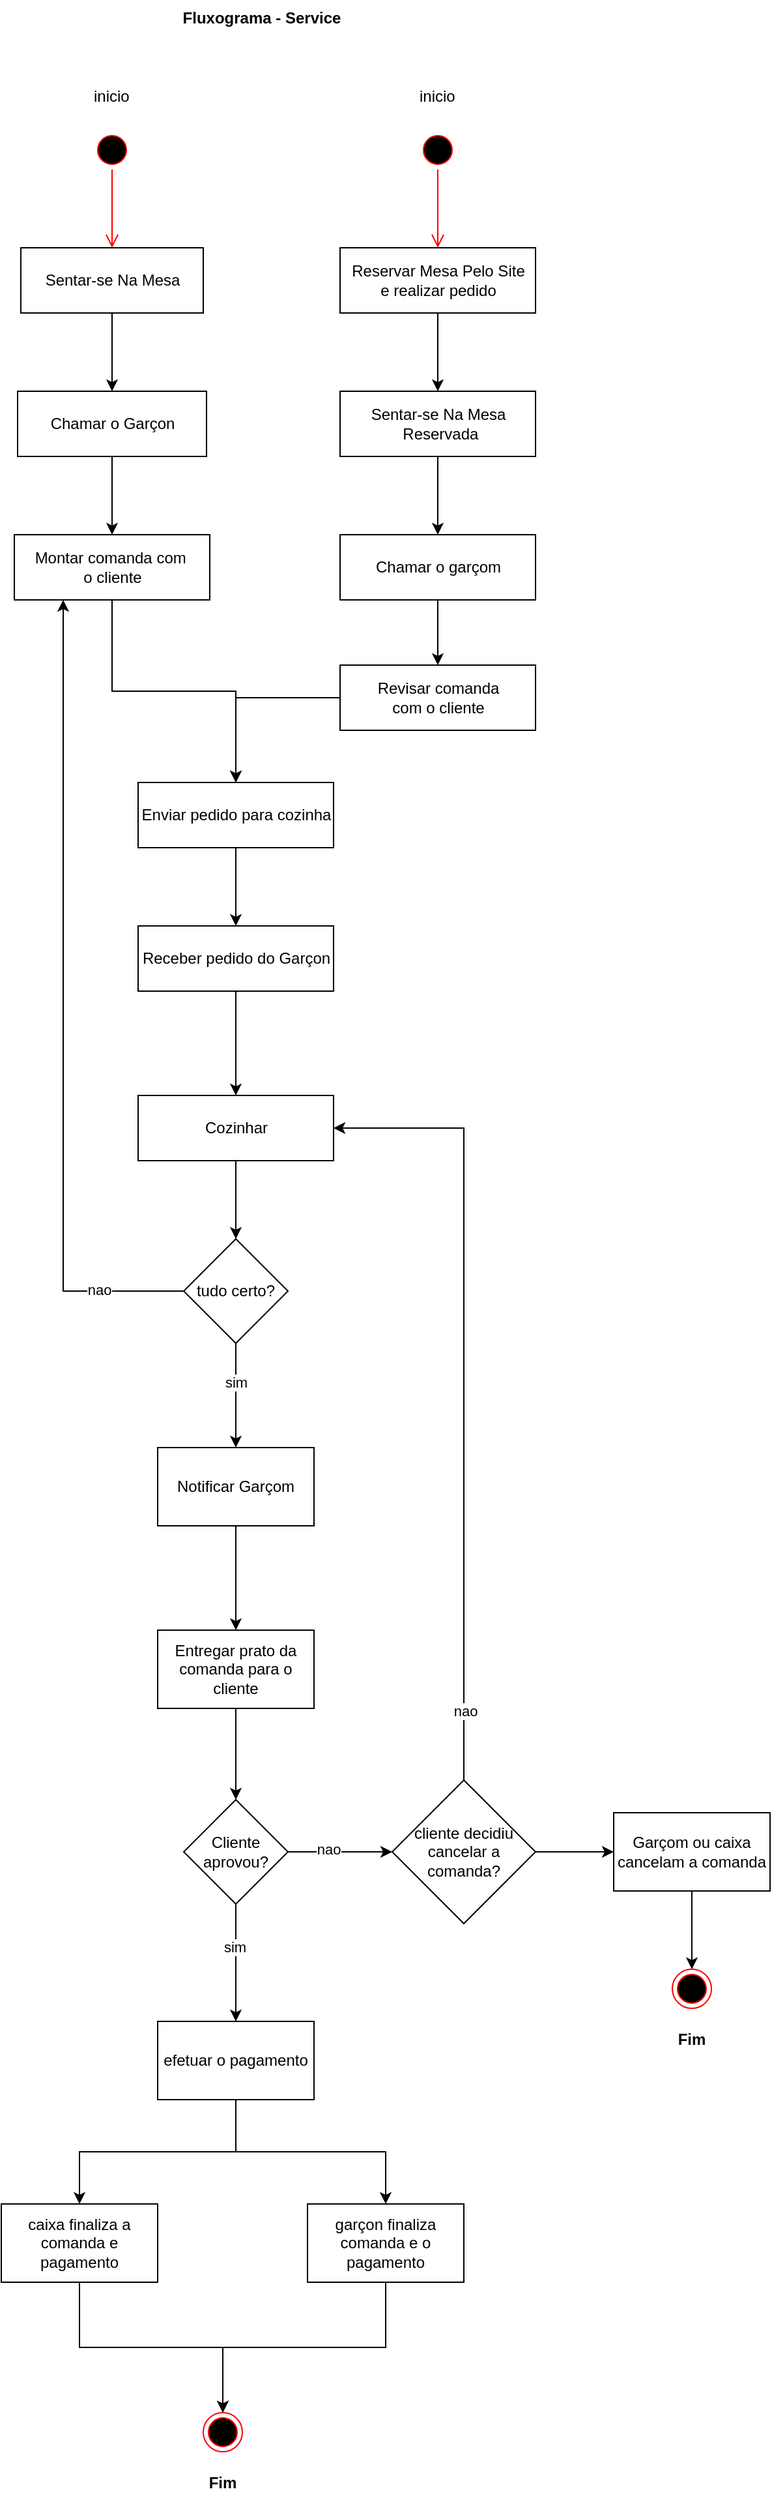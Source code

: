 <mxfile version="14.5.8" type="github"><diagram id="kgpKYQtTHZ0yAKxKKP6v" name="Fluxograma"><mxGraphModel dx="1422" dy="762" grid="1" gridSize="10" guides="1" tooltips="1" connect="1" arrows="1" fold="1" page="1" pageScale="1" pageWidth="850" pageHeight="1100" math="0" shadow="0"><root><mxCell id="0"/><mxCell id="1" parent="0"/><mxCell id="87hjY8qyOyO2kFxHjig5-1" value="" style="ellipse;html=1;shape=startState;fillColor=#000000;strokeColor=#ff0000;" parent="1" vertex="1"><mxGeometry x="560" y="130" width="30" height="30" as="geometry"/></mxCell><mxCell id="87hjY8qyOyO2kFxHjig5-2" value="" style="edgeStyle=orthogonalEdgeStyle;html=1;verticalAlign=bottom;endArrow=open;endSize=8;strokeColor=#ff0000;entryX=0.5;entryY=0;entryDx=0;entryDy=0;" parent="1" source="87hjY8qyOyO2kFxHjig5-1" target="87hjY8qyOyO2kFxHjig5-8" edge="1"><mxGeometry relative="1" as="geometry"><mxPoint x="575" y="220" as="targetPoint"/></mxGeometry></mxCell><mxCell id="87hjY8qyOyO2kFxHjig5-7" value="inicio" style="text;strokeColor=none;fillColor=none;spacingLeft=4;spacingRight=4;overflow=hidden;rotatable=0;points=[[0,0.5],[1,0.5]];portConstraint=eastwest;fontSize=12;" parent="1" vertex="1"><mxGeometry x="555" y="90" width="40" height="30" as="geometry"/></mxCell><mxCell id="87hjY8qyOyO2kFxHjig5-31" value="" style="edgeStyle=orthogonalEdgeStyle;rounded=0;orthogonalLoop=1;jettySize=auto;html=1;" parent="1" source="87hjY8qyOyO2kFxHjig5-8" target="87hjY8qyOyO2kFxHjig5-30" edge="1"><mxGeometry relative="1" as="geometry"/></mxCell><mxCell id="87hjY8qyOyO2kFxHjig5-8" value="&lt;font style=&quot;vertical-align: inherit&quot;&gt;&lt;font style=&quot;vertical-align: inherit&quot;&gt;&lt;font style=&quot;vertical-align: inherit&quot;&gt;&lt;font style=&quot;vertical-align: inherit&quot;&gt;&lt;font style=&quot;vertical-align: inherit&quot;&gt;&lt;font style=&quot;vertical-align: inherit&quot;&gt;Reservar Mesa Pelo Site &lt;br&gt;e realizar pedido&lt;/font&gt;&lt;/font&gt;&lt;/font&gt;&lt;/font&gt;&lt;/font&gt;&lt;/font&gt;" style="html=1;" parent="1" vertex="1"><mxGeometry x="500" y="220" width="150" height="50" as="geometry"/></mxCell><mxCell id="87hjY8qyOyO2kFxHjig5-9" value="" style="ellipse;html=1;shape=startState;fillColor=#000000;strokeColor=#ff0000;" parent="1" vertex="1"><mxGeometry x="310" y="130" width="30" height="30" as="geometry"/></mxCell><mxCell id="87hjY8qyOyO2kFxHjig5-10" value="" style="edgeStyle=orthogonalEdgeStyle;html=1;verticalAlign=bottom;endArrow=open;endSize=8;strokeColor=#ff0000;entryX=0.5;entryY=0;entryDx=0;entryDy=0;" parent="1" source="87hjY8qyOyO2kFxHjig5-9" target="87hjY8qyOyO2kFxHjig5-12" edge="1"><mxGeometry relative="1" as="geometry"><mxPoint x="325" y="220" as="targetPoint"/></mxGeometry></mxCell><mxCell id="87hjY8qyOyO2kFxHjig5-11" value="inicio" style="text;strokeColor=none;fillColor=none;spacingLeft=4;spacingRight=4;overflow=hidden;rotatable=0;points=[[0,0.5],[1,0.5]];portConstraint=eastwest;fontSize=12;" parent="1" vertex="1"><mxGeometry x="305" y="90" width="40" height="30" as="geometry"/></mxCell><mxCell id="87hjY8qyOyO2kFxHjig5-16" value="" style="edgeStyle=orthogonalEdgeStyle;rounded=0;orthogonalLoop=1;jettySize=auto;html=1;" parent="1" source="87hjY8qyOyO2kFxHjig5-12" target="87hjY8qyOyO2kFxHjig5-15" edge="1"><mxGeometry relative="1" as="geometry"/></mxCell><mxCell id="87hjY8qyOyO2kFxHjig5-12" value="&lt;font style=&quot;vertical-align: inherit&quot;&gt;&lt;font style=&quot;vertical-align: inherit&quot;&gt;&lt;font style=&quot;vertical-align: inherit&quot;&gt;&lt;font style=&quot;vertical-align: inherit&quot;&gt;&lt;font style=&quot;vertical-align: inherit&quot;&gt;&lt;font style=&quot;vertical-align: inherit&quot;&gt;Sentar-se Na Mesa&lt;/font&gt;&lt;/font&gt;&lt;/font&gt;&lt;/font&gt;&lt;/font&gt;&lt;/font&gt;" style="html=1;" parent="1" vertex="1"><mxGeometry x="255" y="220" width="140" height="50" as="geometry"/></mxCell><mxCell id="87hjY8qyOyO2kFxHjig5-21" value="" style="edgeStyle=orthogonalEdgeStyle;rounded=0;orthogonalLoop=1;jettySize=auto;html=1;" parent="1" source="87hjY8qyOyO2kFxHjig5-15" target="87hjY8qyOyO2kFxHjig5-20" edge="1"><mxGeometry relative="1" as="geometry"/></mxCell><mxCell id="87hjY8qyOyO2kFxHjig5-15" value="&lt;font style=&quot;vertical-align: inherit&quot;&gt;&lt;font style=&quot;vertical-align: inherit&quot;&gt;&lt;font style=&quot;vertical-align: inherit&quot;&gt;&lt;font style=&quot;vertical-align: inherit&quot;&gt;&lt;font style=&quot;vertical-align: inherit&quot;&gt;&lt;font style=&quot;vertical-align: inherit&quot;&gt;&lt;font style=&quot;vertical-align: inherit&quot;&gt;&lt;font style=&quot;vertical-align: inherit&quot;&gt;Chamar o Garçon&lt;/font&gt;&lt;/font&gt;&lt;/font&gt;&lt;/font&gt;&lt;/font&gt;&lt;/font&gt;&lt;/font&gt;&lt;/font&gt;" style="html=1;" parent="1" vertex="1"><mxGeometry x="252.5" y="330" width="145" height="50" as="geometry"/></mxCell><mxCell id="87hjY8qyOyO2kFxHjig5-38" style="edgeStyle=orthogonalEdgeStyle;rounded=0;orthogonalLoop=1;jettySize=auto;html=1;exitX=0.5;exitY=1;exitDx=0;exitDy=0;" parent="1" source="87hjY8qyOyO2kFxHjig5-20" target="87hjY8qyOyO2kFxHjig5-36" edge="1"><mxGeometry relative="1" as="geometry"><Array as="points"><mxPoint x="325" y="560"/><mxPoint x="420" y="560"/></Array></mxGeometry></mxCell><mxCell id="87hjY8qyOyO2kFxHjig5-20" value="&lt;font style=&quot;vertical-align: inherit&quot;&gt;&lt;font style=&quot;vertical-align: inherit&quot;&gt;Montar comanda com&amp;nbsp; &lt;br&gt;o cliente&lt;/font&gt;&lt;/font&gt;" style="html=1;" parent="1" vertex="1"><mxGeometry x="250" y="440" width="150" height="50" as="geometry"/></mxCell><mxCell id="87hjY8qyOyO2kFxHjig5-25" value="Fluxograma - Service" style="text;align=center;fontStyle=1;verticalAlign=middle;spacingLeft=3;spacingRight=3;strokeColor=none;rotatable=0;points=[[0,0.5],[1,0.5]];portConstraint=eastwest;" parent="1" vertex="1"><mxGeometry x="370" y="30" width="140" height="26" as="geometry"/></mxCell><mxCell id="87hjY8qyOyO2kFxHjig5-33" value="" style="edgeStyle=orthogonalEdgeStyle;rounded=0;orthogonalLoop=1;jettySize=auto;html=1;" parent="1" source="87hjY8qyOyO2kFxHjig5-30" target="87hjY8qyOyO2kFxHjig5-32" edge="1"><mxGeometry relative="1" as="geometry"/></mxCell><mxCell id="87hjY8qyOyO2kFxHjig5-30" value="&lt;font style=&quot;vertical-align: inherit&quot;&gt;&lt;font style=&quot;vertical-align: inherit&quot;&gt;Sentar-se Na Mesa&lt;br&gt;&amp;nbsp;Reservada&lt;/font&gt;&lt;/font&gt;" style="html=1;" parent="1" vertex="1"><mxGeometry x="500" y="330" width="150" height="50" as="geometry"/></mxCell><mxCell id="87hjY8qyOyO2kFxHjig5-35" value="" style="edgeStyle=orthogonalEdgeStyle;rounded=0;orthogonalLoop=1;jettySize=auto;html=1;" parent="1" source="87hjY8qyOyO2kFxHjig5-32" target="87hjY8qyOyO2kFxHjig5-34" edge="1"><mxGeometry relative="1" as="geometry"/></mxCell><mxCell id="87hjY8qyOyO2kFxHjig5-32" value="&lt;font style=&quot;vertical-align: inherit&quot;&gt;&lt;font style=&quot;vertical-align: inherit&quot;&gt;&lt;font style=&quot;vertical-align: inherit&quot;&gt;&lt;font style=&quot;vertical-align: inherit&quot;&gt;&lt;font style=&quot;vertical-align: inherit&quot;&gt;&lt;font style=&quot;vertical-align: inherit&quot;&gt;Chamar o garçom&lt;/font&gt;&lt;/font&gt;&lt;/font&gt;&lt;/font&gt;&lt;/font&gt;&lt;/font&gt;" style="html=1;" parent="1" vertex="1"><mxGeometry x="500" y="440" width="150" height="50" as="geometry"/></mxCell><mxCell id="87hjY8qyOyO2kFxHjig5-37" value="" style="edgeStyle=orthogonalEdgeStyle;rounded=0;orthogonalLoop=1;jettySize=auto;html=1;" parent="1" source="87hjY8qyOyO2kFxHjig5-34" target="87hjY8qyOyO2kFxHjig5-36" edge="1"><mxGeometry relative="1" as="geometry"/></mxCell><mxCell id="87hjY8qyOyO2kFxHjig5-34" value="&lt;font style=&quot;vertical-align: inherit&quot;&gt;&lt;font style=&quot;vertical-align: inherit&quot;&gt;&lt;font style=&quot;vertical-align: inherit&quot;&gt;&lt;font style=&quot;vertical-align: inherit&quot;&gt;&lt;font style=&quot;vertical-align: inherit&quot;&gt;&lt;font style=&quot;vertical-align: inherit&quot;&gt;&lt;font style=&quot;vertical-align: inherit&quot;&gt;&lt;font style=&quot;vertical-align: inherit&quot;&gt;&lt;font style=&quot;vertical-align: inherit&quot;&gt;&lt;font style=&quot;vertical-align: inherit&quot;&gt;Revisar comanda&lt;br&gt;com o cliente&lt;/font&gt;&lt;/font&gt;&lt;/font&gt;&lt;/font&gt;&lt;/font&gt;&lt;/font&gt;&lt;/font&gt;&lt;/font&gt;&lt;/font&gt;&lt;/font&gt;" style="html=1;" parent="1" vertex="1"><mxGeometry x="500" y="540" width="150" height="50" as="geometry"/></mxCell><mxCell id="87hjY8qyOyO2kFxHjig5-40" value="" style="edgeStyle=orthogonalEdgeStyle;rounded=0;orthogonalLoop=1;jettySize=auto;html=1;" parent="1" source="87hjY8qyOyO2kFxHjig5-36" target="87hjY8qyOyO2kFxHjig5-39" edge="1"><mxGeometry relative="1" as="geometry"/></mxCell><mxCell id="87hjY8qyOyO2kFxHjig5-36" value="&lt;font style=&quot;vertical-align: inherit&quot;&gt;&lt;font style=&quot;vertical-align: inherit&quot;&gt;&lt;font style=&quot;vertical-align: inherit&quot;&gt;&lt;font style=&quot;vertical-align: inherit&quot;&gt;&lt;font style=&quot;vertical-align: inherit&quot;&gt;&lt;font style=&quot;vertical-align: inherit&quot;&gt;&lt;font style=&quot;vertical-align: inherit&quot;&gt;&lt;font style=&quot;vertical-align: inherit&quot;&gt;&lt;font style=&quot;vertical-align: inherit&quot;&gt;&lt;font style=&quot;vertical-align: inherit&quot;&gt;Enviar pedido para cozinha&lt;/font&gt;&lt;/font&gt;&lt;/font&gt;&lt;/font&gt;&lt;/font&gt;&lt;/font&gt;&lt;/font&gt;&lt;/font&gt;&lt;/font&gt;&lt;/font&gt;" style="html=1;" parent="1" vertex="1"><mxGeometry x="345" y="630" width="150" height="50" as="geometry"/></mxCell><mxCell id="87hjY8qyOyO2kFxHjig5-45" value="" style="edgeStyle=orthogonalEdgeStyle;rounded=0;orthogonalLoop=1;jettySize=auto;html=1;" parent="1" source="87hjY8qyOyO2kFxHjig5-39" target="87hjY8qyOyO2kFxHjig5-44" edge="1"><mxGeometry relative="1" as="geometry"/></mxCell><mxCell id="87hjY8qyOyO2kFxHjig5-39" value="&lt;font style=&quot;vertical-align: inherit&quot;&gt;&lt;font style=&quot;vertical-align: inherit&quot;&gt;&lt;font style=&quot;vertical-align: inherit&quot;&gt;&lt;font style=&quot;vertical-align: inherit&quot;&gt;&lt;font style=&quot;vertical-align: inherit&quot;&gt;&lt;font style=&quot;vertical-align: inherit&quot;&gt;&lt;font style=&quot;vertical-align: inherit&quot;&gt;&lt;font style=&quot;vertical-align: inherit&quot;&gt;&lt;font style=&quot;vertical-align: inherit&quot;&gt;&lt;font style=&quot;vertical-align: inherit&quot;&gt;Receber pedido do Garçon&lt;/font&gt;&lt;/font&gt;&lt;/font&gt;&lt;/font&gt;&lt;/font&gt;&lt;/font&gt;&lt;/font&gt;&lt;/font&gt;&lt;/font&gt;&lt;/font&gt;" style="html=1;" parent="1" vertex="1"><mxGeometry x="345" y="740" width="150" height="50" as="geometry"/></mxCell><mxCell id="87hjY8qyOyO2kFxHjig5-47" style="edgeStyle=orthogonalEdgeStyle;rounded=0;orthogonalLoop=1;jettySize=auto;html=1;exitX=0.5;exitY=1;exitDx=0;exitDy=0;" parent="1" source="87hjY8qyOyO2kFxHjig5-44" target="87hjY8qyOyO2kFxHjig5-46" edge="1"><mxGeometry relative="1" as="geometry"/></mxCell><mxCell id="87hjY8qyOyO2kFxHjig5-44" value="Cozinhar" style="html=1;" parent="1" vertex="1"><mxGeometry x="345" y="870" width="150" height="50" as="geometry"/></mxCell><mxCell id="87hjY8qyOyO2kFxHjig5-50" style="edgeStyle=orthogonalEdgeStyle;rounded=0;orthogonalLoop=1;jettySize=auto;html=1;exitX=0;exitY=0.5;exitDx=0;exitDy=0;entryX=0.25;entryY=1;entryDx=0;entryDy=0;" parent="1" source="87hjY8qyOyO2kFxHjig5-46" target="87hjY8qyOyO2kFxHjig5-20" edge="1"><mxGeometry relative="1" as="geometry"/></mxCell><mxCell id="87hjY8qyOyO2kFxHjig5-58" value="nao" style="edgeLabel;html=1;align=center;verticalAlign=middle;resizable=0;points=[];" parent="87hjY8qyOyO2kFxHjig5-50" vertex="1" connectable="0"><mxGeometry x="-0.791" y="-1" relative="1" as="geometry"><mxPoint as="offset"/></mxGeometry></mxCell><mxCell id="87hjY8qyOyO2kFxHjig5-52" value="" style="edgeStyle=orthogonalEdgeStyle;rounded=0;orthogonalLoop=1;jettySize=auto;html=1;" parent="1" source="87hjY8qyOyO2kFxHjig5-46" target="87hjY8qyOyO2kFxHjig5-51" edge="1"><mxGeometry relative="1" as="geometry"/></mxCell><mxCell id="87hjY8qyOyO2kFxHjig5-59" value="sim" style="edgeLabel;html=1;align=center;verticalAlign=middle;resizable=0;points=[];" parent="87hjY8qyOyO2kFxHjig5-52" vertex="1" connectable="0"><mxGeometry x="-0.25" relative="1" as="geometry"><mxPoint as="offset"/></mxGeometry></mxCell><mxCell id="87hjY8qyOyO2kFxHjig5-46" value="tudo certo?" style="rhombus;whiteSpace=wrap;html=1;" parent="1" vertex="1"><mxGeometry x="380" y="980" width="80" height="80" as="geometry"/></mxCell><mxCell id="87hjY8qyOyO2kFxHjig5-54" value="" style="edgeStyle=orthogonalEdgeStyle;rounded=0;orthogonalLoop=1;jettySize=auto;html=1;" parent="1" source="87hjY8qyOyO2kFxHjig5-51" target="87hjY8qyOyO2kFxHjig5-53" edge="1"><mxGeometry relative="1" as="geometry"/></mxCell><mxCell id="87hjY8qyOyO2kFxHjig5-51" value="Notificar Garçom" style="whiteSpace=wrap;html=1;" parent="1" vertex="1"><mxGeometry x="360" y="1140" width="120" height="60" as="geometry"/></mxCell><mxCell id="87hjY8qyOyO2kFxHjig5-57" value="" style="edgeStyle=orthogonalEdgeStyle;rounded=0;orthogonalLoop=1;jettySize=auto;html=1;" parent="1" source="87hjY8qyOyO2kFxHjig5-53" target="87hjY8qyOyO2kFxHjig5-56" edge="1"><mxGeometry relative="1" as="geometry"/></mxCell><mxCell id="87hjY8qyOyO2kFxHjig5-53" value="Entregar prato da comanda para o cliente" style="whiteSpace=wrap;html=1;" parent="1" vertex="1"><mxGeometry x="360" y="1280" width="120" height="60" as="geometry"/></mxCell><mxCell id="87hjY8qyOyO2kFxHjig5-61" value="" style="edgeStyle=orthogonalEdgeStyle;rounded=0;orthogonalLoop=1;jettySize=auto;html=1;" parent="1" source="87hjY8qyOyO2kFxHjig5-56" target="87hjY8qyOyO2kFxHjig5-60" edge="1"><mxGeometry relative="1" as="geometry"/></mxCell><mxCell id="87hjY8qyOyO2kFxHjig5-62" value="sim" style="edgeLabel;html=1;align=center;verticalAlign=middle;resizable=0;points=[];" parent="87hjY8qyOyO2kFxHjig5-61" vertex="1" connectable="0"><mxGeometry x="-0.278" y="-1" relative="1" as="geometry"><mxPoint as="offset"/></mxGeometry></mxCell><mxCell id="87hjY8qyOyO2kFxHjig5-65" value="" style="edgeStyle=orthogonalEdgeStyle;rounded=0;orthogonalLoop=1;jettySize=auto;html=1;" parent="1" source="87hjY8qyOyO2kFxHjig5-56" target="87hjY8qyOyO2kFxHjig5-64" edge="1"><mxGeometry relative="1" as="geometry"/></mxCell><mxCell id="87hjY8qyOyO2kFxHjig5-66" value="nao" style="edgeLabel;html=1;align=center;verticalAlign=middle;resizable=0;points=[];" parent="87hjY8qyOyO2kFxHjig5-65" vertex="1" connectable="0"><mxGeometry x="-0.232" y="2" relative="1" as="geometry"><mxPoint as="offset"/></mxGeometry></mxCell><mxCell id="87hjY8qyOyO2kFxHjig5-56" value="Cliente aprovou?" style="rhombus;whiteSpace=wrap;html=1;" parent="1" vertex="1"><mxGeometry x="380" y="1410" width="80" height="80" as="geometry"/></mxCell><mxCell id="87hjY8qyOyO2kFxHjig5-74" value="" style="edgeStyle=orthogonalEdgeStyle;rounded=0;orthogonalLoop=1;jettySize=auto;html=1;" parent="1" source="87hjY8qyOyO2kFxHjig5-60" target="87hjY8qyOyO2kFxHjig5-73" edge="1"><mxGeometry relative="1" as="geometry"/></mxCell><mxCell id="87hjY8qyOyO2kFxHjig5-77" style="edgeStyle=orthogonalEdgeStyle;rounded=0;orthogonalLoop=1;jettySize=auto;html=1;exitX=0.5;exitY=1;exitDx=0;exitDy=0;" parent="1" source="87hjY8qyOyO2kFxHjig5-60" target="87hjY8qyOyO2kFxHjig5-75" edge="1"><mxGeometry relative="1" as="geometry"/></mxCell><mxCell id="87hjY8qyOyO2kFxHjig5-60" value="efetuar o pagamento" style="whiteSpace=wrap;html=1;" parent="1" vertex="1"><mxGeometry x="360" y="1580" width="120" height="60" as="geometry"/></mxCell><mxCell id="87hjY8qyOyO2kFxHjig5-67" style="edgeStyle=orthogonalEdgeStyle;rounded=0;orthogonalLoop=1;jettySize=auto;html=1;exitX=0.5;exitY=0;exitDx=0;exitDy=0;entryX=1;entryY=0.5;entryDx=0;entryDy=0;" parent="1" source="87hjY8qyOyO2kFxHjig5-64" target="87hjY8qyOyO2kFxHjig5-44" edge="1"><mxGeometry relative="1" as="geometry"/></mxCell><mxCell id="87hjY8qyOyO2kFxHjig5-68" value="nao" style="edgeLabel;html=1;align=center;verticalAlign=middle;resizable=0;points=[];" parent="87hjY8qyOyO2kFxHjig5-67" vertex="1" connectable="0"><mxGeometry x="-0.822" y="-1" relative="1" as="geometry"><mxPoint as="offset"/></mxGeometry></mxCell><mxCell id="87hjY8qyOyO2kFxHjig5-72" value="" style="edgeStyle=orthogonalEdgeStyle;rounded=0;orthogonalLoop=1;jettySize=auto;html=1;" parent="1" source="87hjY8qyOyO2kFxHjig5-64" target="87hjY8qyOyO2kFxHjig5-71" edge="1"><mxGeometry relative="1" as="geometry"/></mxCell><mxCell id="87hjY8qyOyO2kFxHjig5-64" value="cliente decidiu cancelar a comanda?" style="rhombus;whiteSpace=wrap;html=1;" parent="1" vertex="1"><mxGeometry x="540" y="1395" width="110" height="110" as="geometry"/></mxCell><mxCell id="87hjY8qyOyO2kFxHjig5-87" style="edgeStyle=orthogonalEdgeStyle;rounded=0;orthogonalLoop=1;jettySize=auto;html=1;exitX=0.5;exitY=1;exitDx=0;exitDy=0;entryX=0.5;entryY=0;entryDx=0;entryDy=0;" parent="1" source="87hjY8qyOyO2kFxHjig5-71" target="87hjY8qyOyO2kFxHjig5-85" edge="1"><mxGeometry relative="1" as="geometry"/></mxCell><mxCell id="87hjY8qyOyO2kFxHjig5-71" value="Garçom ou caixa cancelam a comanda" style="whiteSpace=wrap;html=1;" parent="1" vertex="1"><mxGeometry x="710" y="1420" width="120" height="60" as="geometry"/></mxCell><mxCell id="87hjY8qyOyO2kFxHjig5-81" style="edgeStyle=orthogonalEdgeStyle;rounded=0;orthogonalLoop=1;jettySize=auto;html=1;exitX=0.5;exitY=1;exitDx=0;exitDy=0;" parent="1" source="87hjY8qyOyO2kFxHjig5-73" target="87hjY8qyOyO2kFxHjig5-80" edge="1"><mxGeometry relative="1" as="geometry"/></mxCell><mxCell id="87hjY8qyOyO2kFxHjig5-73" value="caixa finaliza a comanda e pagamento" style="whiteSpace=wrap;html=1;" parent="1" vertex="1"><mxGeometry x="240" y="1720" width="120" height="60" as="geometry"/></mxCell><mxCell id="87hjY8qyOyO2kFxHjig5-82" style="edgeStyle=orthogonalEdgeStyle;rounded=0;orthogonalLoop=1;jettySize=auto;html=1;exitX=0.5;exitY=1;exitDx=0;exitDy=0;" parent="1" source="87hjY8qyOyO2kFxHjig5-75" target="87hjY8qyOyO2kFxHjig5-80" edge="1"><mxGeometry relative="1" as="geometry"/></mxCell><mxCell id="87hjY8qyOyO2kFxHjig5-75" value="garçon finaliza comanda e o pagamento" style="whiteSpace=wrap;html=1;" parent="1" vertex="1"><mxGeometry x="475" y="1720" width="120" height="60" as="geometry"/></mxCell><mxCell id="87hjY8qyOyO2kFxHjig5-80" value="" style="ellipse;html=1;shape=endState;fillColor=#000000;strokeColor=#ff0000;" parent="1" vertex="1"><mxGeometry x="395" y="1880" width="30" height="30" as="geometry"/></mxCell><mxCell id="87hjY8qyOyO2kFxHjig5-83" value="Fim" style="text;align=center;fontStyle=1;verticalAlign=middle;spacingLeft=3;spacingRight=3;strokeColor=none;rotatable=0;points=[[0,0.5],[1,0.5]];portConstraint=eastwest;" parent="1" vertex="1"><mxGeometry x="370" y="1920" width="80" height="26" as="geometry"/></mxCell><mxCell id="87hjY8qyOyO2kFxHjig5-85" value="" style="ellipse;html=1;shape=endState;fillColor=#000000;strokeColor=#ff0000;" parent="1" vertex="1"><mxGeometry x="755" y="1540" width="30" height="30" as="geometry"/></mxCell><mxCell id="87hjY8qyOyO2kFxHjig5-86" value="Fim" style="text;align=center;fontStyle=1;verticalAlign=middle;spacingLeft=3;spacingRight=3;strokeColor=none;rotatable=0;points=[[0,0.5],[1,0.5]];portConstraint=eastwest;" parent="1" vertex="1"><mxGeometry x="730" y="1580" width="80" height="26" as="geometry"/></mxCell></root></mxGraphModel></diagram></mxfile>
